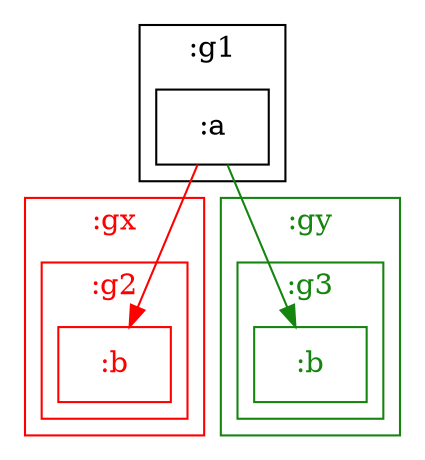 digraph D {
    subgraph cluster_node1 { /* :g1 */
        label=":g1";
        shape="rectangle";
        
        node2 [shape="rectangle",label=":a"]
    }
    
    subgraph cluster_node3 { /* :gx */
        label=":gx";
        shape="rectangle";
        color="#ff0000";
        fontcolor="#ff0000";
        
        subgraph cluster_node4 { /* :g2 */
            label=":g2";
            shape="rectangle";
            color="#ff0000";
            fontcolor="#ff0000";
            
            node5 [color="#ff0000",fontcolor="#ff0000",shape="rectangle",label=":b"]
        }
    }
    
    subgraph cluster_node6 { /* :gy */
        label=":gy";
        shape="rectangle";
        color="#158510";
        fontcolor="#158510";
        
        subgraph cluster_node7 { /* :g3 */
            label=":g3";
            shape="rectangle";
            color="#158510";
            fontcolor="#158510";
            
            node8 [color="#158510",fontcolor="#158510",shape="rectangle",label=":b"]
        }
    }
    
    node2 -> node5 [color="#ff0000",]
    node2 -> node8 [color="#158510",]
}
